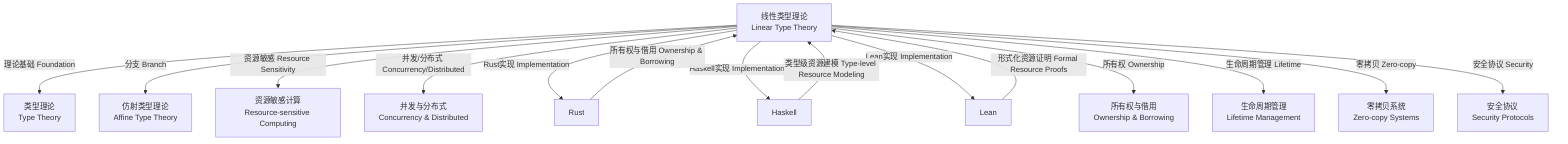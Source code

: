 graph TD
  A["线性类型理论\nLinear Type Theory"]
  B["类型理论\nType Theory"]
  C["仿射类型理论\nAffine Type Theory"]
  D["资源敏感计算\nResource-sensitive Computing"]
  E["并发与分布式\nConcurrency & Distributed"]
  F["Rust"]
  G["Haskell"]
  H["Lean"]
  I["所有权与借用\nOwnership & Borrowing"]
  J["生命周期管理\nLifetime Management"]
  K["零拷贝系统\nZero-copy Systems"]
  L["安全协议\nSecurity Protocols"]

  A -- "理论基础 Foundation" --> B
  A -- "分支 Branch" --> C
  A -- "资源敏感 Resource Sensitivity" --> D
  A -- "并发/分布式 Concurrency/Distributed" --> E
  A -- "Rust实现 Implementation" --> F
  A -- "Haskell实现 Implementation" --> G
  A -- "Lean实现 Implementation" --> H
  A -- "所有权 Ownership" --> I
  A -- "生命周期管理 Lifetime" --> J
  A -- "零拷贝 Zero-copy" --> K
  A -- "安全协议 Security" --> L
  F -- "所有权与借用 Ownership & Borrowing" --> A
  G -- "类型级资源建模 Type-level Resource Modeling" --> A
  H -- "形式化资源证明 Formal Resource Proofs" --> A
  %% #LinearTypeTheory-3 #LinearTypeTheory-3.10 知识图谱 Knowledge Graph